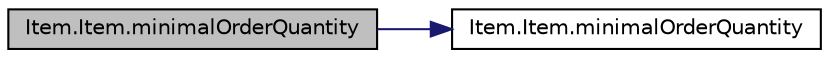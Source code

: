 digraph "Item.Item.minimalOrderQuantity"
{
 // LATEX_PDF_SIZE
  edge [fontname="Helvetica",fontsize="10",labelfontname="Helvetica",labelfontsize="10"];
  node [fontname="Helvetica",fontsize="10",shape=record];
  rankdir="LR";
  Node1 [label="Item.Item.minimalOrderQuantity",height=0.2,width=0.4,color="black", fillcolor="grey75", style="filled", fontcolor="black",tooltip=" "];
  Node1 -> Node2 [color="midnightblue",fontsize="10",style="solid",fontname="Helvetica"];
  Node2 [label="Item.Item.minimalOrderQuantity",height=0.2,width=0.4,color="black", fillcolor="white", style="filled",URL="$class_item_1_1_item.html#a4417f71491147c97a8f05b7f02f2e418",tooltip=" "];
}
